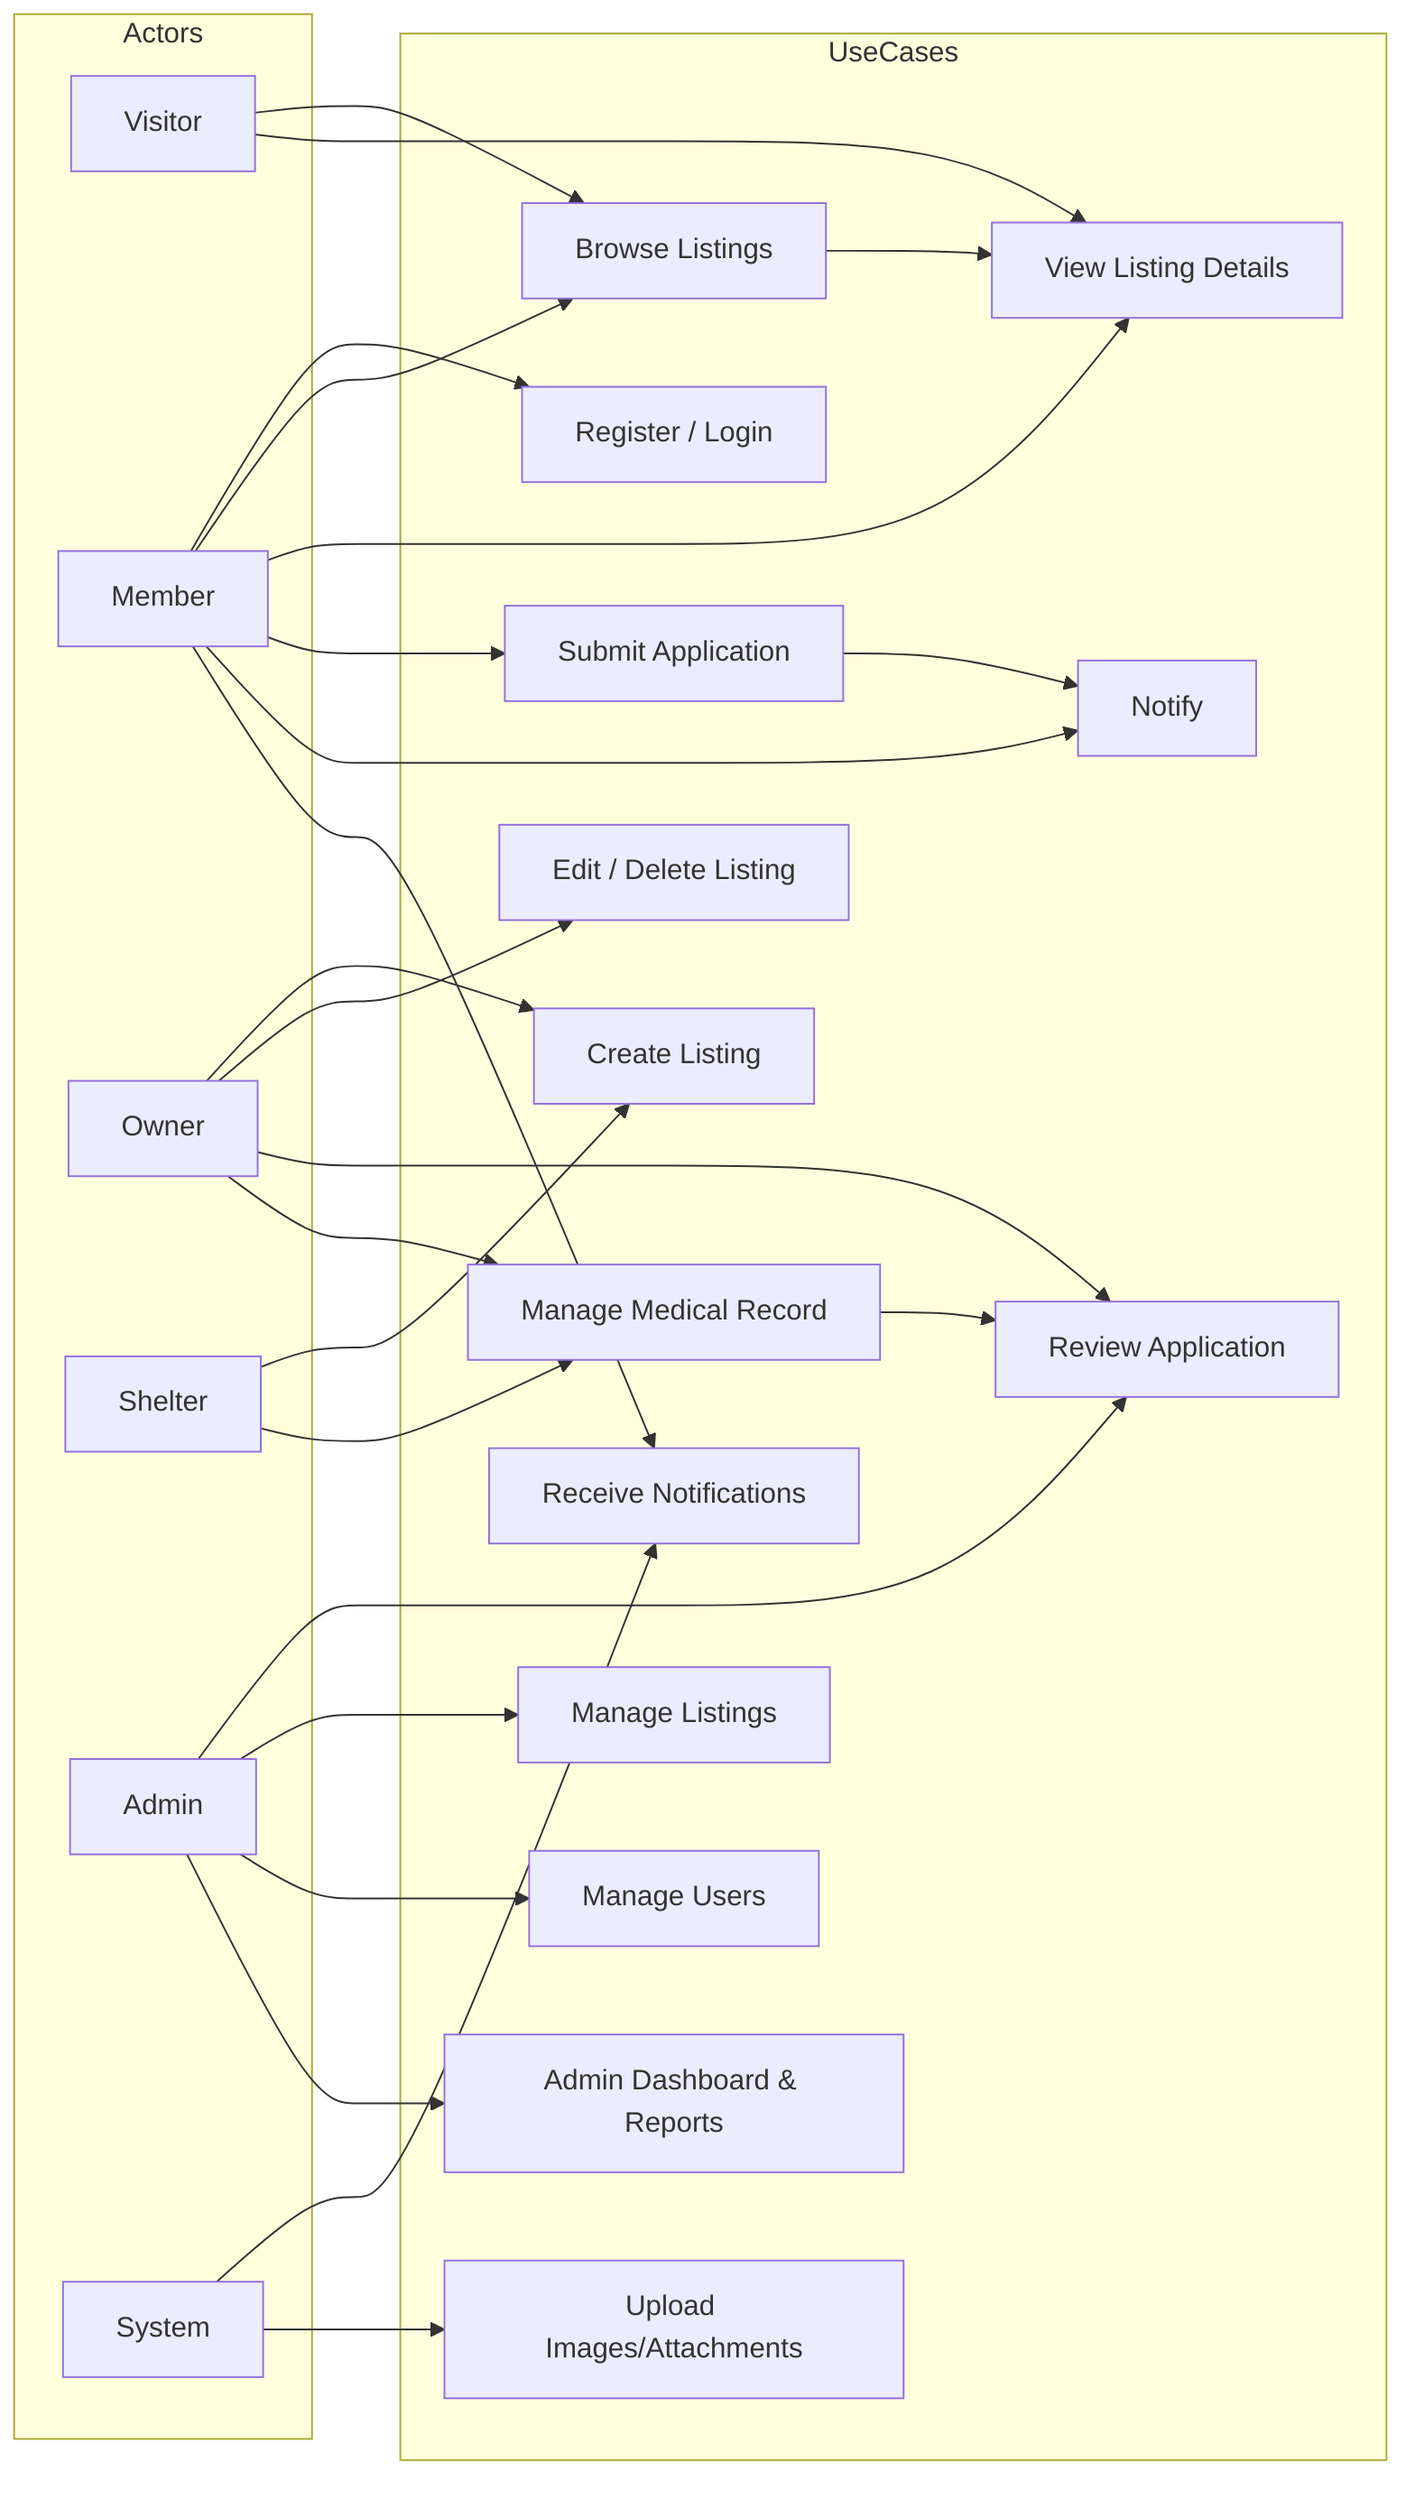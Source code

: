 graph LR
  subgraph Actors
    V[Visitor]
    M[Member]
    O[Owner]
    S[Shelter]
    A[Admin]
    Sys[System]
  end

  subgraph UseCases
    Browse[Browse Listings]
    View[View Listing Details]
    Login[Register / Login]
    Create[Create Listing]
    Edit[Edit / Delete Listing]
    Submit[Submit Application]
  Msg[Notify]
    Notify[Receive Notifications]
    Review[Review Application]
    ManageMR[Manage Medical Record]
    ManageListings[Manage Listings]
    ManageUsers[Manage Users]
    AdminDash[Admin Dashboard & Reports]
    Upload[Upload Images/Attachments]
  end

  V --> Browse
  V --> View

  M --> Login
  M --> Browse
  M --> View
  M --> Submit
  M --> Msg
  M --> Notify

  O --> Create
  O --> Edit
  O --> Review
  O --> ManageMR

  S --> Create
  S --> ManageMR

  A --> Review
  A --> ManageListings
  A --> ManageUsers
  A --> AdminDash

  Sys --> Notify
  Sys --> Upload

  Browse --> View
  Submit --> Msg
  ManageMR --> Review